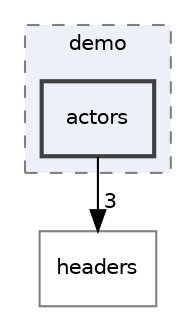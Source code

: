digraph "recycle/games/game/maps/demo/actors"
{
 // LATEX_PDF_SIZE
  edge [fontname="Helvetica",fontsize="10",labelfontname="Helvetica",labelfontsize="10"];
  node [fontname="Helvetica",fontsize="10",shape=record];
  compound=true
  subgraph clusterdir_450db5d6286e041a49ac8935eaeba4e6 {
    graph [ bgcolor="#edf0f7", pencolor="grey50", style="filled,dashed,", label="demo", fontname="Helvetica", fontsize="10", URL="dir_450db5d6286e041a49ac8935eaeba4e6.html"]
  dir_c70766d1cdceaae6e634c34344cd04a5 [shape=box, label="actors", style="filled,bold,", fillcolor="#edf0f7", color="grey25", URL="dir_c70766d1cdceaae6e634c34344cd04a5.html"];
  }
  dir_a3372fbbb64f30926046ee52ee3fdb43 [shape=box, label="headers", style="", fillcolor="#edf0f7", color="grey50", URL="dir_a3372fbbb64f30926046ee52ee3fdb43.html"];
  dir_c70766d1cdceaae6e634c34344cd04a5->dir_a3372fbbb64f30926046ee52ee3fdb43 [headlabel="3", labeldistance=1.5 headhref="dir_000000_000009.html"];
}
